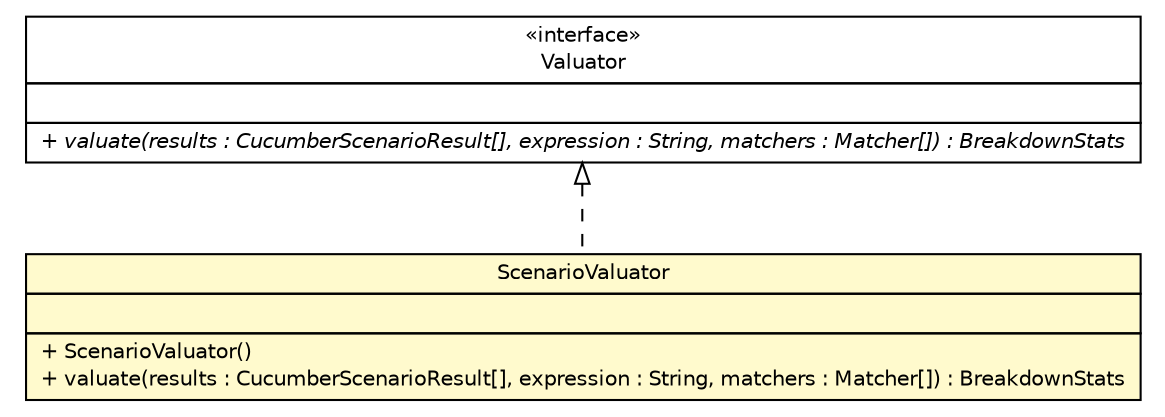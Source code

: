 #!/usr/local/bin/dot
#
# Class diagram 
# Generated by UMLGraph version R5_6 (http://www.umlgraph.org/)
#

digraph G {
	edge [fontname="Helvetica",fontsize=10,labelfontname="Helvetica",labelfontsize=10];
	node [fontname="Helvetica",fontsize=10,shape=plaintext];
	nodesep=0.25;
	ranksep=0.5;
	// com.github.mkolisnyk.cucumber.reporting.types.breakdown.valuators.Valuator
	c11405 [label=<<table title="com.github.mkolisnyk.cucumber.reporting.types.breakdown.valuators.Valuator" border="0" cellborder="1" cellspacing="0" cellpadding="2" port="p" href="./Valuator.html">
		<tr><td><table border="0" cellspacing="0" cellpadding="1">
<tr><td align="center" balign="center"> &#171;interface&#187; </td></tr>
<tr><td align="center" balign="center"> Valuator </td></tr>
		</table></td></tr>
		<tr><td><table border="0" cellspacing="0" cellpadding="1">
<tr><td align="left" balign="left">  </td></tr>
		</table></td></tr>
		<tr><td><table border="0" cellspacing="0" cellpadding="1">
<tr><td align="left" balign="left"><font face="Helvetica-Oblique" point-size="10.0"> + valuate(results : CucumberScenarioResult[], expression : String, matchers : Matcher[]) : BreakdownStats </font></td></tr>
		</table></td></tr>
		</table>>, URL="./Valuator.html", fontname="Helvetica", fontcolor="black", fontsize=10.0];
	// com.github.mkolisnyk.cucumber.reporting.types.breakdown.valuators.ScenarioValuator
	c11407 [label=<<table title="com.github.mkolisnyk.cucumber.reporting.types.breakdown.valuators.ScenarioValuator" border="0" cellborder="1" cellspacing="0" cellpadding="2" port="p" bgcolor="lemonChiffon" href="./ScenarioValuator.html">
		<tr><td><table border="0" cellspacing="0" cellpadding="1">
<tr><td align="center" balign="center"> ScenarioValuator </td></tr>
		</table></td></tr>
		<tr><td><table border="0" cellspacing="0" cellpadding="1">
<tr><td align="left" balign="left">  </td></tr>
		</table></td></tr>
		<tr><td><table border="0" cellspacing="0" cellpadding="1">
<tr><td align="left" balign="left"> + ScenarioValuator() </td></tr>
<tr><td align="left" balign="left"> + valuate(results : CucumberScenarioResult[], expression : String, matchers : Matcher[]) : BreakdownStats </td></tr>
		</table></td></tr>
		</table>>, URL="./ScenarioValuator.html", fontname="Helvetica", fontcolor="black", fontsize=10.0];
	//com.github.mkolisnyk.cucumber.reporting.types.breakdown.valuators.ScenarioValuator implements com.github.mkolisnyk.cucumber.reporting.types.breakdown.valuators.Valuator
	c11405:p -> c11407:p [dir=back,arrowtail=empty,style=dashed];
}

